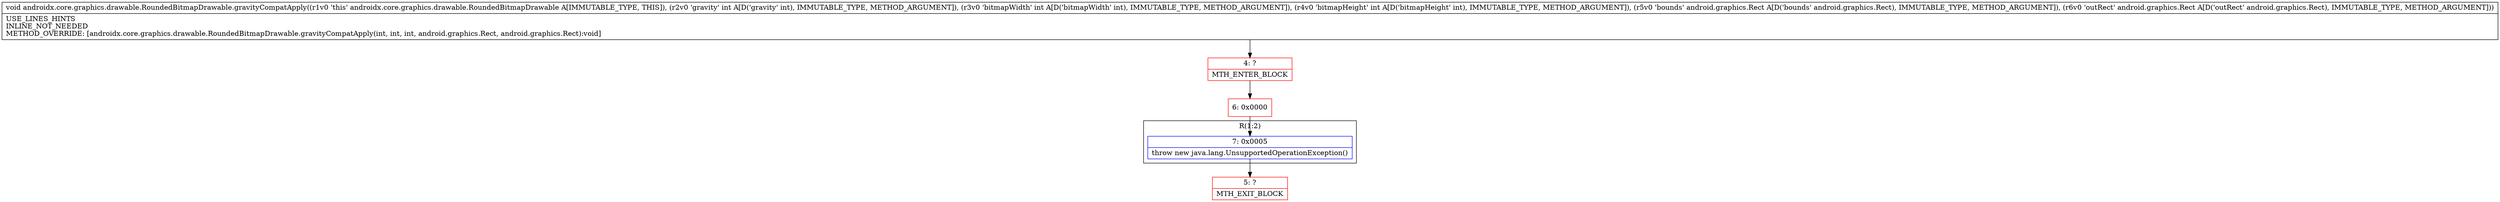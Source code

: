 digraph "CFG forandroidx.core.graphics.drawable.RoundedBitmapDrawable.gravityCompatApply(IIILandroid\/graphics\/Rect;Landroid\/graphics\/Rect;)V" {
subgraph cluster_Region_401028750 {
label = "R(1:2)";
node [shape=record,color=blue];
Node_7 [shape=record,label="{7\:\ 0x0005|throw new java.lang.UnsupportedOperationException()\l}"];
}
Node_4 [shape=record,color=red,label="{4\:\ ?|MTH_ENTER_BLOCK\l}"];
Node_6 [shape=record,color=red,label="{6\:\ 0x0000}"];
Node_5 [shape=record,color=red,label="{5\:\ ?|MTH_EXIT_BLOCK\l}"];
MethodNode[shape=record,label="{void androidx.core.graphics.drawable.RoundedBitmapDrawable.gravityCompatApply((r1v0 'this' androidx.core.graphics.drawable.RoundedBitmapDrawable A[IMMUTABLE_TYPE, THIS]), (r2v0 'gravity' int A[D('gravity' int), IMMUTABLE_TYPE, METHOD_ARGUMENT]), (r3v0 'bitmapWidth' int A[D('bitmapWidth' int), IMMUTABLE_TYPE, METHOD_ARGUMENT]), (r4v0 'bitmapHeight' int A[D('bitmapHeight' int), IMMUTABLE_TYPE, METHOD_ARGUMENT]), (r5v0 'bounds' android.graphics.Rect A[D('bounds' android.graphics.Rect), IMMUTABLE_TYPE, METHOD_ARGUMENT]), (r6v0 'outRect' android.graphics.Rect A[D('outRect' android.graphics.Rect), IMMUTABLE_TYPE, METHOD_ARGUMENT]))  | USE_LINES_HINTS\lINLINE_NOT_NEEDED\lMETHOD_OVERRIDE: [androidx.core.graphics.drawable.RoundedBitmapDrawable.gravityCompatApply(int, int, int, android.graphics.Rect, android.graphics.Rect):void]\l}"];
MethodNode -> Node_4;Node_7 -> Node_5;
Node_4 -> Node_6;
Node_6 -> Node_7;
}

